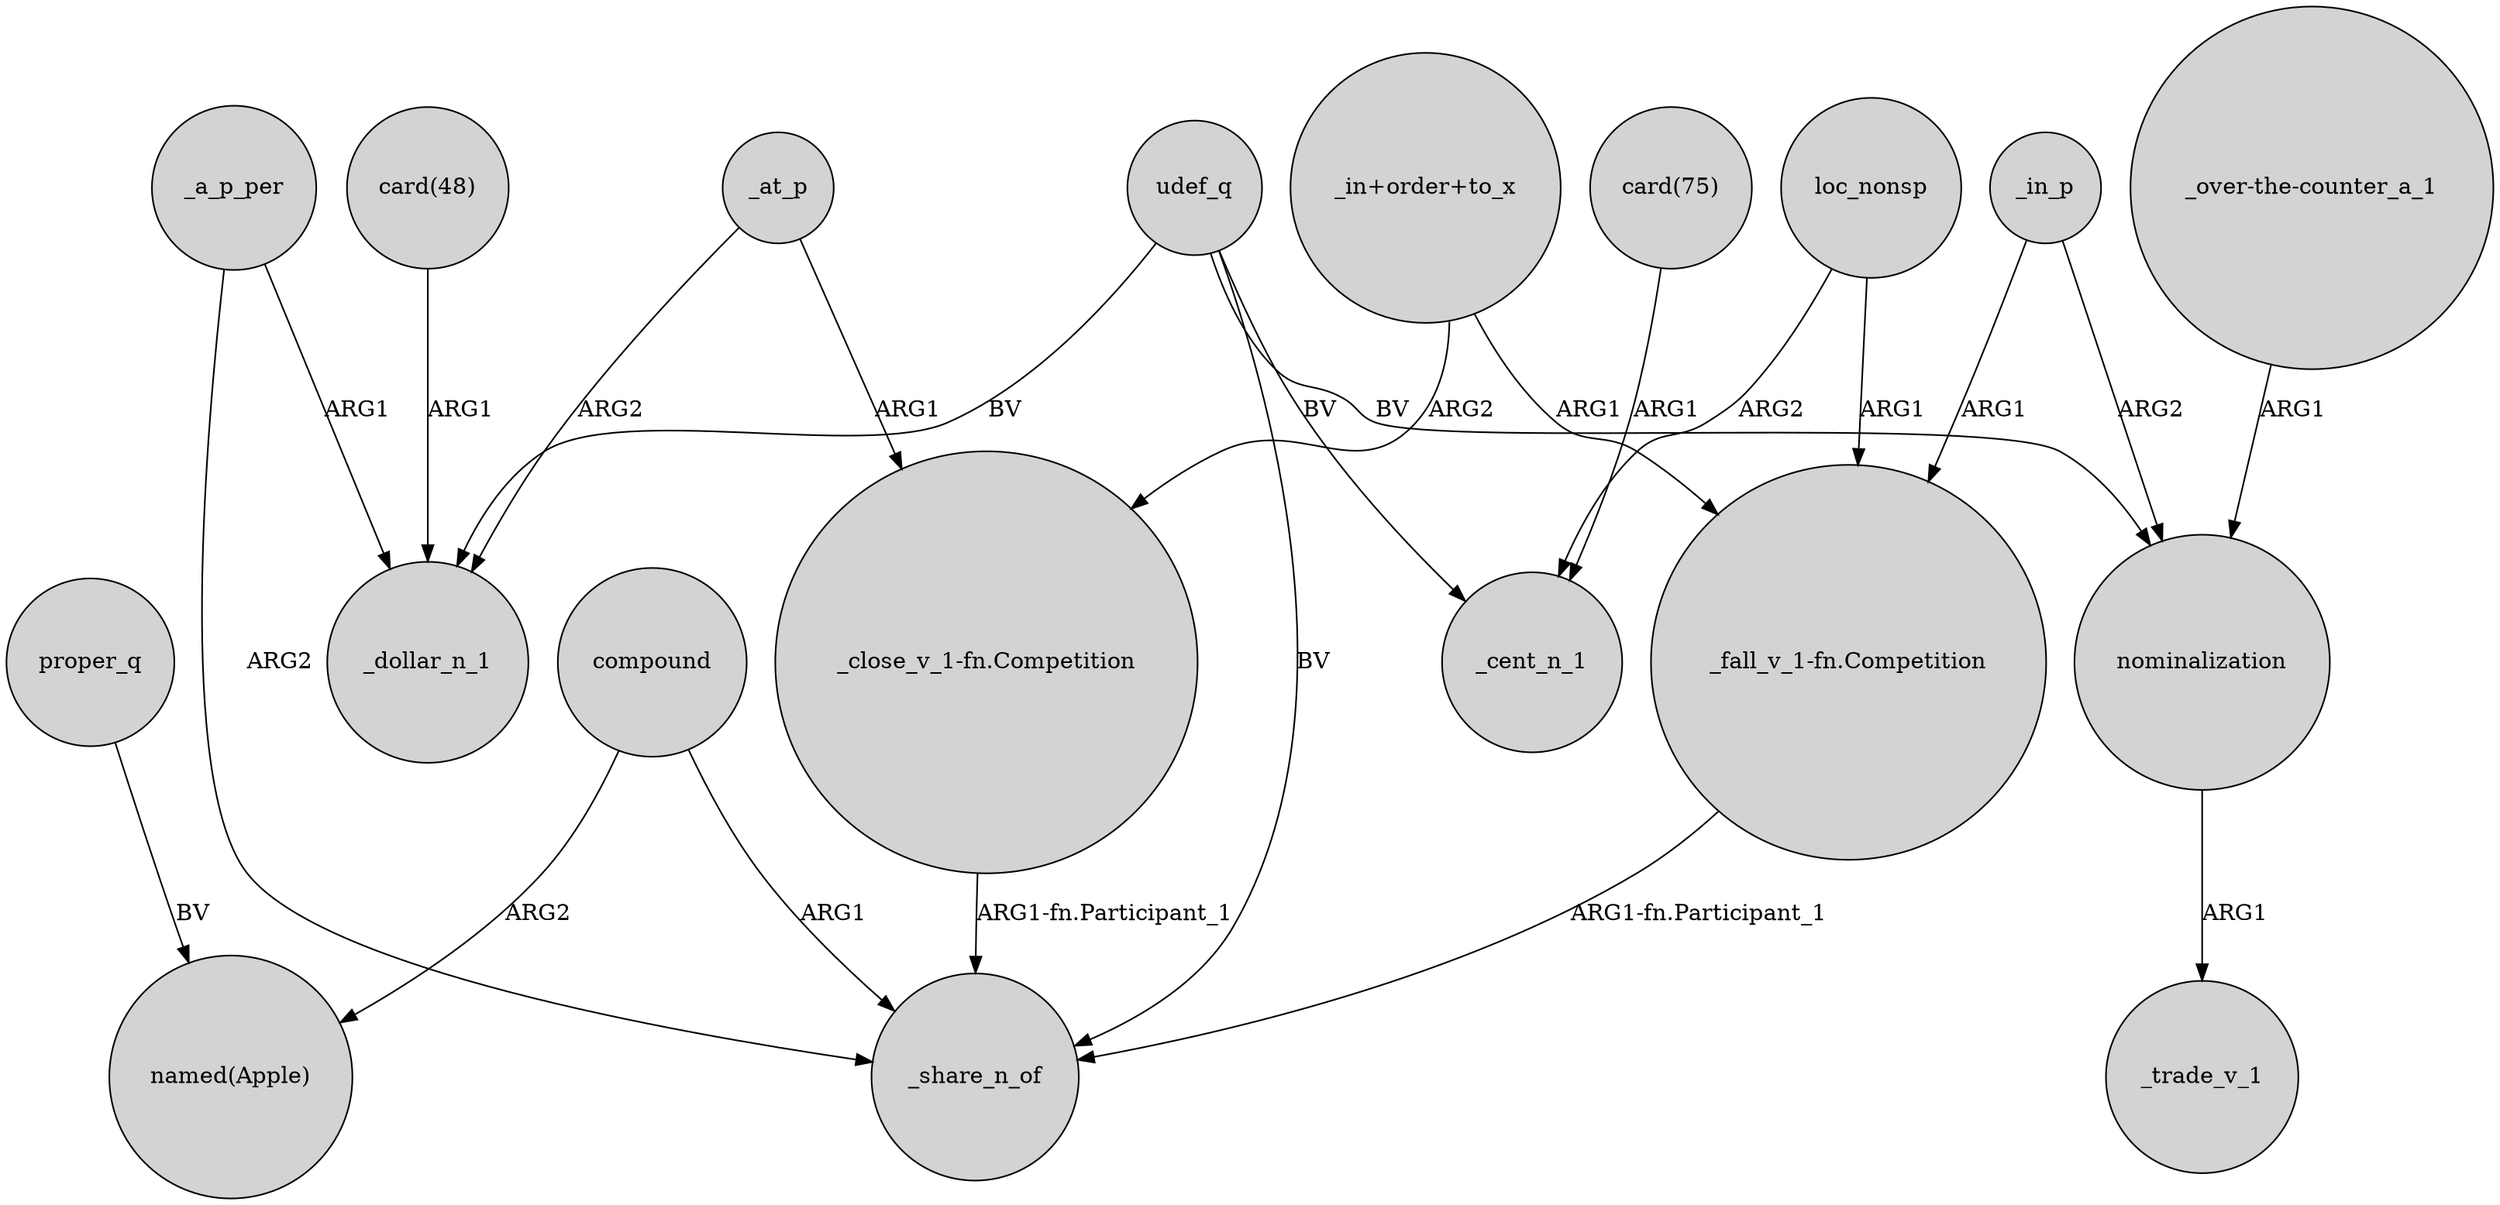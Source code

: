 digraph {
	node [shape=circle style=filled]
	proper_q -> "named(Apple)" [label=BV]
	"_in+order+to_x" -> "_fall_v_1-fn.Competition" [label=ARG1]
	_in_p -> "_fall_v_1-fn.Competition" [label=ARG1]
	_at_p -> "_close_v_1-fn.Competition" [label=ARG1]
	compound -> _share_n_of [label=ARG1]
	"_over-the-counter_a_1" -> nominalization [label=ARG1]
	loc_nonsp -> "_fall_v_1-fn.Competition" [label=ARG1]
	udef_q -> nominalization [label=BV]
	compound -> "named(Apple)" [label=ARG2]
	udef_q -> _cent_n_1 [label=BV]
	loc_nonsp -> _cent_n_1 [label=ARG2]
	"_fall_v_1-fn.Competition" -> _share_n_of [label="ARG1-fn.Participant_1"]
	"card(48)" -> _dollar_n_1 [label=ARG1]
	_at_p -> _dollar_n_1 [label=ARG2]
	_a_p_per -> _share_n_of [label=ARG2]
	"card(75)" -> _cent_n_1 [label=ARG1]
	udef_q -> _share_n_of [label=BV]
	udef_q -> _dollar_n_1 [label=BV]
	_a_p_per -> _dollar_n_1 [label=ARG1]
	"_in+order+to_x" -> "_close_v_1-fn.Competition" [label=ARG2]
	_in_p -> nominalization [label=ARG2]
	"_close_v_1-fn.Competition" -> _share_n_of [label="ARG1-fn.Participant_1"]
	nominalization -> _trade_v_1 [label=ARG1]
}
